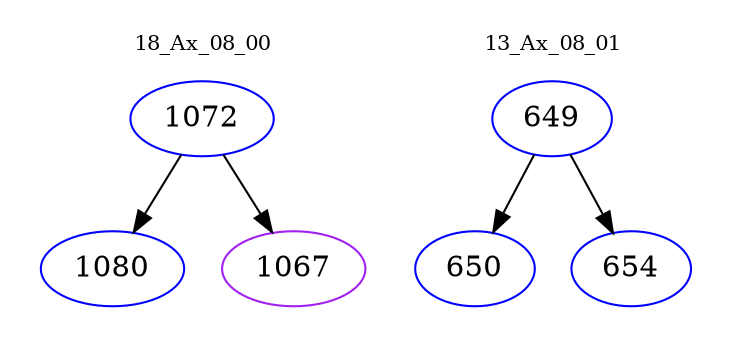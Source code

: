 digraph{
subgraph cluster_0 {
color = white
label = "18_Ax_08_00";
fontsize=10;
T0_1072 [label="1072", color="blue"]
T0_1072 -> T0_1080 [color="black"]
T0_1080 [label="1080", color="blue"]
T0_1072 -> T0_1067 [color="black"]
T0_1067 [label="1067", color="purple"]
}
subgraph cluster_1 {
color = white
label = "13_Ax_08_01";
fontsize=10;
T1_649 [label="649", color="blue"]
T1_649 -> T1_650 [color="black"]
T1_650 [label="650", color="blue"]
T1_649 -> T1_654 [color="black"]
T1_654 [label="654", color="blue"]
}
}
